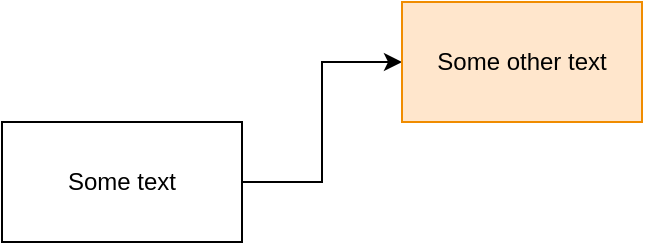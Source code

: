 <mxfile version="24.7.5" pages="7">
  <diagram id="CaypJM6uljNCg2ii8YJU" name="simple">
    <mxGraphModel dx="1100" dy="999" grid="1" gridSize="10" guides="1" tooltips="1" connect="1" arrows="1" fold="1" page="1" pageScale="1" pageWidth="850" pageHeight="1100" math="0" shadow="0">
      <root>
        <mxCell id="0" />
        <mxCell id="1" parent="0" />
        <mxCell id="BKDJbydcZCFkUFjeQ1YP-3" style="edgeStyle=orthogonalEdgeStyle;rounded=0;orthogonalLoop=1;jettySize=auto;html=1;entryX=0;entryY=0.5;entryDx=0;entryDy=0;" edge="1" parent="1" source="BKDJbydcZCFkUFjeQ1YP-1" target="BKDJbydcZCFkUFjeQ1YP-2">
          <mxGeometry relative="1" as="geometry" />
        </mxCell>
        <mxCell id="BKDJbydcZCFkUFjeQ1YP-1" value="Some text" style="rounded=0;whiteSpace=wrap;html=1;" vertex="1" parent="1">
          <mxGeometry x="240" y="380" width="120" height="60" as="geometry" />
        </mxCell>
        <mxCell id="BKDJbydcZCFkUFjeQ1YP-2" value="Some other text" style="rounded=0;whiteSpace=wrap;html=1;fillColor=#ffe6cc;strokeColor=#f08c00;" vertex="1" parent="1">
          <mxGeometry x="440" y="320" width="120" height="60" as="geometry" />
        </mxCell>
      </root>
    </mxGraphModel>
  </diagram>
  <diagram name="text-inside" id="K6PrRl0imYdSQO0k0M3R">
    <mxGraphModel dx="1100" dy="999" grid="1" gridSize="10" guides="1" tooltips="1" connect="1" arrows="1" fold="1" page="1" pageScale="1" pageWidth="850" pageHeight="1100" math="0" shadow="0">
      <root>
        <mxCell id="0" />
        <mxCell id="1" parent="0" />
        <mxCell id="wdcdqd3HksKuj3b6P3ZE-1" value="TL" style="rounded=0;whiteSpace=wrap;html=1;verticalAlign=top;align=left;" parent="1" vertex="1">
          <mxGeometry x="180" y="260" width="120" height="60" as="geometry" />
        </mxCell>
        <mxCell id="wdcdqd3HksKuj3b6P3ZE-2" value="TC" style="rounded=0;whiteSpace=wrap;html=1;verticalAlign=top;align=center;" parent="1" vertex="1">
          <mxGeometry x="310" y="260" width="120" height="60" as="geometry" />
        </mxCell>
        <mxCell id="wdcdqd3HksKuj3b6P3ZE-3" value="TR" style="rounded=0;whiteSpace=wrap;html=1;verticalAlign=top;align=right;" parent="1" vertex="1">
          <mxGeometry x="440" y="260" width="120" height="60" as="geometry" />
        </mxCell>
        <mxCell id="wdcdqd3HksKuj3b6P3ZE-7" value="TL" style="rounded=0;whiteSpace=wrap;html=1;verticalAlign=middle;align=left;" parent="1" vertex="1">
          <mxGeometry x="180" y="330" width="120" height="60" as="geometry" />
        </mxCell>
        <mxCell id="wdcdqd3HksKuj3b6P3ZE-8" value="TC" style="rounded=0;whiteSpace=wrap;html=1;verticalAlign=middle;align=center;" parent="1" vertex="1">
          <mxGeometry x="310" y="330" width="120" height="60" as="geometry" />
        </mxCell>
        <mxCell id="wdcdqd3HksKuj3b6P3ZE-9" value="TR" style="rounded=0;whiteSpace=wrap;html=1;verticalAlign=middle;align=right;" parent="1" vertex="1">
          <mxGeometry x="440" y="330" width="120" height="60" as="geometry" />
        </mxCell>
        <mxCell id="wdcdqd3HksKuj3b6P3ZE-10" value="TL" style="rounded=0;whiteSpace=wrap;html=1;verticalAlign=bottom;align=left;" parent="1" vertex="1">
          <mxGeometry x="180" y="400" width="120" height="60" as="geometry" />
        </mxCell>
        <mxCell id="wdcdqd3HksKuj3b6P3ZE-11" value="TC" style="rounded=0;whiteSpace=wrap;html=1;verticalAlign=bottom;align=center;" parent="1" vertex="1">
          <mxGeometry x="310" y="400" width="120" height="60" as="geometry" />
        </mxCell>
        <mxCell id="wdcdqd3HksKuj3b6P3ZE-12" value="TR" style="rounded=0;whiteSpace=wrap;html=1;verticalAlign=bottom;align=right;" parent="1" vertex="1">
          <mxGeometry x="440" y="400" width="120" height="60" as="geometry" />
        </mxCell>
      </root>
    </mxGraphModel>
  </diagram>
  <diagram id="kgwNY9gemp9QC9utYMcI" name="text-outside-easy">
    <mxGraphModel dx="759" dy="689" grid="1" gridSize="10" guides="1" tooltips="1" connect="1" arrows="1" fold="1" page="1" pageScale="1" pageWidth="850" pageHeight="1100" math="0" shadow="0">
      <root>
        <mxCell id="0" />
        <mxCell id="1" parent="0" />
        <mxCell id="ya_7muX7nE6IDB7_HXHP-1" value="TC" style="rounded=0;whiteSpace=wrap;html=1;verticalAlign=middle;align=center;labelPosition=left;verticalLabelPosition=middle;" vertex="1" parent="1">
          <mxGeometry x="480" y="270" width="120" height="60" as="geometry" />
        </mxCell>
      </root>
    </mxGraphModel>
  </diagram>
  <diagram id="JdRq9XGno-Uphv1K9LBp" name="outside-options">
    <mxGraphModel dx="524" dy="476" grid="1" gridSize="10" guides="1" tooltips="1" connect="1" arrows="1" fold="1" page="1" pageScale="1" pageWidth="850" pageHeight="1100" math="0" shadow="0">
      <root>
        <mxCell id="0" />
        <mxCell id="1" parent="0" />
        <mxCell id="iZDyjfPiqPVpxjGkmN2b-1" value="TC" style="rounded=0;whiteSpace=wrap;html=1;verticalAlign=middle;align=center;labelPosition=left;verticalLabelPosition=middle;" vertex="1" parent="1">
          <mxGeometry x="480" y="270" width="120" height="60" as="geometry" />
        </mxCell>
        <mxCell id="iZDyjfPiqPVpxjGkmN2b-2" value="" style="rounded=0;whiteSpace=wrap;html=1;verticalAlign=middle;align=center;labelPosition=center;verticalLabelPosition=middle;fillColor=#d5e8d4;strokeColor=#82b366;opacity=50;" vertex="1" parent="1">
          <mxGeometry x="480" y="332" width="120" height="60" as="geometry" />
        </mxCell>
        <mxCell id="iZDyjfPiqPVpxjGkmN2b-3" value="" style="rounded=0;whiteSpace=wrap;html=1;verticalAlign=middle;align=center;labelPosition=center;verticalLabelPosition=middle;fillColor=#d5e8d4;strokeColor=#82b366;opacity=50;" vertex="1" parent="1">
          <mxGeometry x="362" y="332" width="116" height="60" as="geometry" />
        </mxCell>
        <mxCell id="iZDyjfPiqPVpxjGkmN2b-4" value="" style="rounded=0;whiteSpace=wrap;html=1;verticalAlign=middle;align=center;labelPosition=center;verticalLabelPosition=middle;fillColor=#d5e8d4;strokeColor=#82b366;opacity=50;" vertex="1" parent="1">
          <mxGeometry x="602" y="332" width="116" height="60" as="geometry" />
        </mxCell>
        <mxCell id="iZDyjfPiqPVpxjGkmN2b-5" value="" style="rounded=0;whiteSpace=wrap;html=1;verticalAlign=middle;align=center;labelPosition=center;verticalLabelPosition=middle;fillColor=#f8cecc;strokeColor=#b85450;opacity=50;" vertex="1" parent="1">
          <mxGeometry x="362" y="270" width="116" height="60" as="geometry" />
        </mxCell>
        <mxCell id="iZDyjfPiqPVpxjGkmN2b-6" value="" style="rounded=0;whiteSpace=wrap;html=1;verticalAlign=middle;align=center;labelPosition=center;verticalLabelPosition=middle;fillColor=#d5e8d4;strokeColor=#82b366;opacity=50;" vertex="1" parent="1">
          <mxGeometry x="602" y="270" width="116" height="60" as="geometry" />
        </mxCell>
        <mxCell id="iZDyjfPiqPVpxjGkmN2b-7" value="" style="rounded=0;whiteSpace=wrap;html=1;verticalAlign=middle;align=center;labelPosition=center;verticalLabelPosition=middle;fillColor=#d5e8d4;strokeColor=#82b366;opacity=50;" vertex="1" parent="1">
          <mxGeometry x="602" y="208" width="116" height="60" as="geometry" />
        </mxCell>
        <mxCell id="iZDyjfPiqPVpxjGkmN2b-8" value="" style="rounded=0;whiteSpace=wrap;html=1;verticalAlign=middle;align=center;labelPosition=center;verticalLabelPosition=middle;fillColor=#d5e8d4;strokeColor=#82b366;opacity=50;" vertex="1" parent="1">
          <mxGeometry x="480" y="208" width="120" height="60" as="geometry" />
        </mxCell>
        <mxCell id="iZDyjfPiqPVpxjGkmN2b-9" value="" style="rounded=0;whiteSpace=wrap;html=1;verticalAlign=middle;align=center;labelPosition=center;verticalLabelPosition=middle;fillColor=#d5e8d4;strokeColor=#82b366;opacity=50;" vertex="1" parent="1">
          <mxGeometry x="362" y="208" width="116" height="60" as="geometry" />
        </mxCell>
      </root>
    </mxGraphModel>
  </diagram>
  <diagram id="Nyz9KVySwShlZm7EkHOH" name="wide-box">
    <mxGraphModel dx="1100" dy="999" grid="1" gridSize="10" guides="1" tooltips="1" connect="1" arrows="1" fold="1" page="1" pageScale="1" pageWidth="850" pageHeight="1100" math="0" shadow="0">
      <root>
        <mxCell id="0" />
        <mxCell id="1" parent="0" />
        <mxCell id="5M32NU2q9jQGIViwuJeS-2" value="" style="rounded=0;whiteSpace=wrap;html=1;fillColor=#f8cecc;strokeColor=#b85450;opacity=50;dashed=1;" vertex="1" parent="1">
          <mxGeometry x="68" y="480" width="290" height="60" as="geometry" />
        </mxCell>
        <mxCell id="5M32NU2q9jQGIViwuJeS-1" value="some text" style="rounded=0;whiteSpace=wrap;html=1;align=right;labelPosition=left;verticalLabelPosition=middle;verticalAlign=middle;" vertex="1" parent="1">
          <mxGeometry x="360" y="480" width="290" height="60" as="geometry" />
        </mxCell>
      </root>
    </mxGraphModel>
  </diagram>
  <diagram id="msnyjooZLy6tSAYxzKjA" name="wide-box-long">
    <mxGraphModel dx="1100" dy="999" grid="1" gridSize="10" guides="1" tooltips="1" connect="1" arrows="1" fold="1" page="1" pageScale="1" pageWidth="850" pageHeight="1100" math="0" shadow="0">
      <root>
        <mxCell id="0" />
        <mxCell id="1" parent="0" />
        <mxCell id="GE7HNUGAlsJUqrYEyABt-1" value="" style="rounded=0;whiteSpace=wrap;html=1;fillColor=#f8cecc;strokeColor=#b85450;opacity=50;dashed=1;" vertex="1" parent="1">
          <mxGeometry x="68" y="480" width="290" height="60" as="geometry" />
        </mxCell>
        <mxCell id="GE7HNUGAlsJUqrYEyABt-2" value="some longer text, centered" style="rounded=0;whiteSpace=wrap;html=1;align=center;labelPosition=left;verticalLabelPosition=middle;verticalAlign=middle;" vertex="1" parent="1">
          <mxGeometry x="360" y="480" width="290" height="60" as="geometry" />
        </mxCell>
      </root>
    </mxGraphModel>
  </diagram>
  <diagram id="qGSdd6Ruy4xgsk05BBiV" name="font">
    <mxGraphModel dx="123" dy="245" grid="1" gridSize="10" guides="1" tooltips="1" connect="1" arrows="1" fold="1" page="1" pageScale="1" pageWidth="850" pageHeight="1100" math="0" shadow="0">
      <root>
        <mxCell id="0" />
        <mxCell id="1" parent="0" />
        <mxCell id="WLJi_gOunXBJcbWXHDSA-2" value="g" style="text;html=1;align=center;verticalAlign=middle;resizable=1;points=[];autosize=1;strokeColor=none;fillColor=none;fontFamily=Verdana;fontSize=108;movable=1;rotatable=1;deletable=1;editable=1;locked=0;connectable=1;" vertex="1" parent="1">
          <mxGeometry x="277" y="367" width="80" height="140" as="geometry" />
        </mxCell>
        <mxCell id="WLJi_gOunXBJcbWXHDSA-3" value="" style="endArrow=none;html=1;rounded=0;" edge="1" parent="1">
          <mxGeometry width="50" height="50" relative="1" as="geometry">
            <mxPoint x="281" y="474" as="sourcePoint" />
            <mxPoint x="360" y="474" as="targetPoint" />
          </mxGeometry>
        </mxCell>
        <mxCell id="WLJi_gOunXBJcbWXHDSA-4" value="" style="endArrow=none;html=1;rounded=0;" edge="1" parent="1">
          <mxGeometry width="50" height="50" relative="1" as="geometry">
            <mxPoint x="290" y="504" as="sourcePoint" />
            <mxPoint x="290" y="414" as="targetPoint" />
          </mxGeometry>
        </mxCell>
        <mxCell id="WLJi_gOunXBJcbWXHDSA-7" value="" style="endArrow=none;dashed=1;html=1;dashPattern=1 3;strokeWidth=1;rounded=0;" edge="1" parent="1">
          <mxGeometry width="50" height="50" relative="1" as="geometry">
            <mxPoint x="295" y="513" as="sourcePoint" />
            <mxPoint x="295" y="410" as="targetPoint" />
          </mxGeometry>
        </mxCell>
        <mxCell id="WLJi_gOunXBJcbWXHDSA-12" value="xMin" style="edgeLabel;html=1;align=center;verticalAlign=middle;resizable=0;points=[];" vertex="1" connectable="0" parent="WLJi_gOunXBJcbWXHDSA-7">
          <mxGeometry x="-0.897" relative="1" as="geometry">
            <mxPoint y="13" as="offset" />
          </mxGeometry>
        </mxCell>
        <mxCell id="WLJi_gOunXBJcbWXHDSA-8" value="" style="endArrow=none;dashed=1;html=1;dashPattern=1 3;strokeWidth=1;rounded=0;" edge="1" parent="1">
          <mxGeometry width="50" height="50" relative="1" as="geometry">
            <mxPoint x="342" y="513" as="sourcePoint" />
            <mxPoint x="342" y="410" as="targetPoint" />
          </mxGeometry>
        </mxCell>
        <mxCell id="WLJi_gOunXBJcbWXHDSA-13" value="xMax" style="edgeLabel;html=1;align=center;verticalAlign=middle;resizable=0;points=[];" vertex="1" connectable="0" parent="1">
          <mxGeometry x="340" y="520.004" as="geometry" />
        </mxCell>
        <mxCell id="WLJi_gOunXBJcbWXHDSA-14" value="" style="endArrow=none;dashed=1;html=1;dashPattern=1 3;strokeWidth=1;rounded=0;" edge="1" parent="1">
          <mxGeometry width="50" height="50" relative="1" as="geometry">
            <mxPoint x="368" y="496.9" as="sourcePoint" />
            <mxPoint x="288" y="496.9" as="targetPoint" />
          </mxGeometry>
        </mxCell>
        <mxCell id="WLJi_gOunXBJcbWXHDSA-15" value="yMin" style="edgeLabel;html=1;align=center;verticalAlign=middle;resizable=0;points=[];" vertex="1" connectable="0" parent="WLJi_gOunXBJcbWXHDSA-14">
          <mxGeometry x="-0.897" relative="1" as="geometry">
            <mxPoint x="14" as="offset" />
          </mxGeometry>
        </mxCell>
        <mxCell id="WLJi_gOunXBJcbWXHDSA-16" value="" style="endArrow=none;dashed=1;html=1;dashPattern=1 3;strokeWidth=1;rounded=0;" edge="1" parent="1">
          <mxGeometry width="50" height="50" relative="1" as="geometry">
            <mxPoint x="369" y="418" as="sourcePoint" />
            <mxPoint x="289" y="418" as="targetPoint" />
          </mxGeometry>
        </mxCell>
        <mxCell id="WLJi_gOunXBJcbWXHDSA-17" value="yMax" style="edgeLabel;html=1;align=center;verticalAlign=middle;resizable=0;points=[];" vertex="1" connectable="0" parent="WLJi_gOunXBJcbWXHDSA-16">
          <mxGeometry x="-0.897" relative="1" as="geometry">
            <mxPoint x="14" as="offset" />
          </mxGeometry>
        </mxCell>
        <mxCell id="WLJi_gOunXBJcbWXHDSA-18" value="Ascent" style="shape=curlyBracket;whiteSpace=wrap;html=1;rounded=1;flipH=1;labelPosition=right;verticalLabelPosition=middle;align=left;verticalAlign=middle;" vertex="1" parent="1">
          <mxGeometry x="400" y="420" width="20" height="54" as="geometry" />
        </mxCell>
        <mxCell id="WLJi_gOunXBJcbWXHDSA-19" value="" style="shape=curlyBracket;whiteSpace=wrap;html=1;rounded=1;labelPosition=left;verticalLabelPosition=middle;align=right;verticalAlign=middle;rotation=-90;" vertex="1" parent="1">
          <mxGeometry x="308" y="515" width="20" height="46" as="geometry" />
        </mxCell>
        <mxCell id="WLJi_gOunXBJcbWXHDSA-20" value="Width" style="text;html=1;align=center;verticalAlign=middle;resizable=0;points=[];autosize=1;strokeColor=none;fillColor=none;" vertex="1" parent="1">
          <mxGeometry x="293" y="538" width="50" height="30" as="geometry" />
        </mxCell>
        <mxCell id="WLJi_gOunXBJcbWXHDSA-21" value="" style="shape=curlyBracket;whiteSpace=wrap;html=1;rounded=1;labelPosition=left;verticalLabelPosition=middle;align=right;verticalAlign=middle;" vertex="1" parent="1">
          <mxGeometry x="261" y="418" width="20" height="80" as="geometry" />
        </mxCell>
        <mxCell id="WLJi_gOunXBJcbWXHDSA-22" value="&lt;span style=&quot;text-align: right; text-wrap: wrap;&quot;&gt;Height&lt;/span&gt;" style="text;html=1;align=center;verticalAlign=middle;resizable=0;points=[];autosize=1;strokeColor=none;fillColor=none;" vertex="1" parent="1">
          <mxGeometry x="210" y="443" width="60" height="30" as="geometry" />
        </mxCell>
        <mxCell id="WLJi_gOunXBJcbWXHDSA-23" value="Descent" style="shape=curlyBracket;whiteSpace=wrap;html=1;rounded=1;flipH=1;labelPosition=right;verticalLabelPosition=middle;align=left;verticalAlign=middle;" vertex="1" parent="1">
          <mxGeometry x="400" y="474" width="20" height="25" as="geometry" />
        </mxCell>
      </root>
    </mxGraphModel>
  </diagram>
</mxfile>
